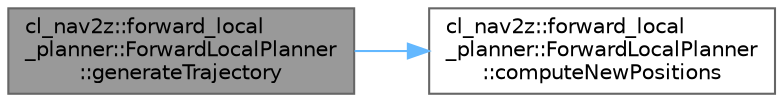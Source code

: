 digraph "cl_nav2z::forward_local_planner::ForwardLocalPlanner::generateTrajectory"
{
 // LATEX_PDF_SIZE
  bgcolor="transparent";
  edge [fontname=Helvetica,fontsize=10,labelfontname=Helvetica,labelfontsize=10];
  node [fontname=Helvetica,fontsize=10,shape=box,height=0.2,width=0.4];
  rankdir="LR";
  Node1 [label="cl_nav2z::forward_local\l_planner::ForwardLocalPlanner\l::generateTrajectory",height=0.2,width=0.4,color="gray40", fillcolor="grey60", style="filled", fontcolor="black",tooltip=" "];
  Node1 -> Node2 [color="steelblue1",style="solid"];
  Node2 [label="cl_nav2z::forward_local\l_planner::ForwardLocalPlanner\l::computeNewPositions",height=0.2,width=0.4,color="grey40", fillcolor="white", style="filled",URL="$classcl__nav2z_1_1forward__local__planner_1_1ForwardLocalPlanner.html#a24f31b1f068251c6771150b85ebea858",tooltip=" "];
}
